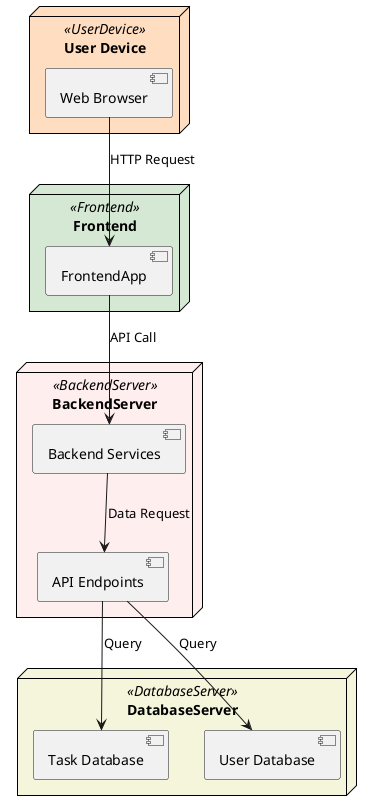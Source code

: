 @startuml
skinparam package {
    BackgroundColor<<UserDevice>> #FFDDC1
    BackgroundColor<<Frontend>> #D5E8D4
    BackgroundColor<<BackendServer>> #FFEEEE
    BackgroundColor<<DatabaseServer>> #F5F5DC
    BorderColor black
}

node "User Device" <<UserDevice>> {
  [Web Browser]
}

node "Frontend" <<Frontend>> {
  [FrontendApp]
}

node "BackendServer" <<BackendServer>> {
  [Backend Services]
  [API Endpoints]
}

node "DatabaseServer" <<DatabaseServer>> {
  [Task Database]
  [User Database]
}

[Web Browser] --> [FrontendApp] : HTTP Request
[FrontendApp] --> [Backend Services] : API Call
[Backend Services] --> [API Endpoints] : Data Request
[API Endpoints] --> [Task Database] : Query
[API Endpoints] --> [User Database] : Query
@enduml
